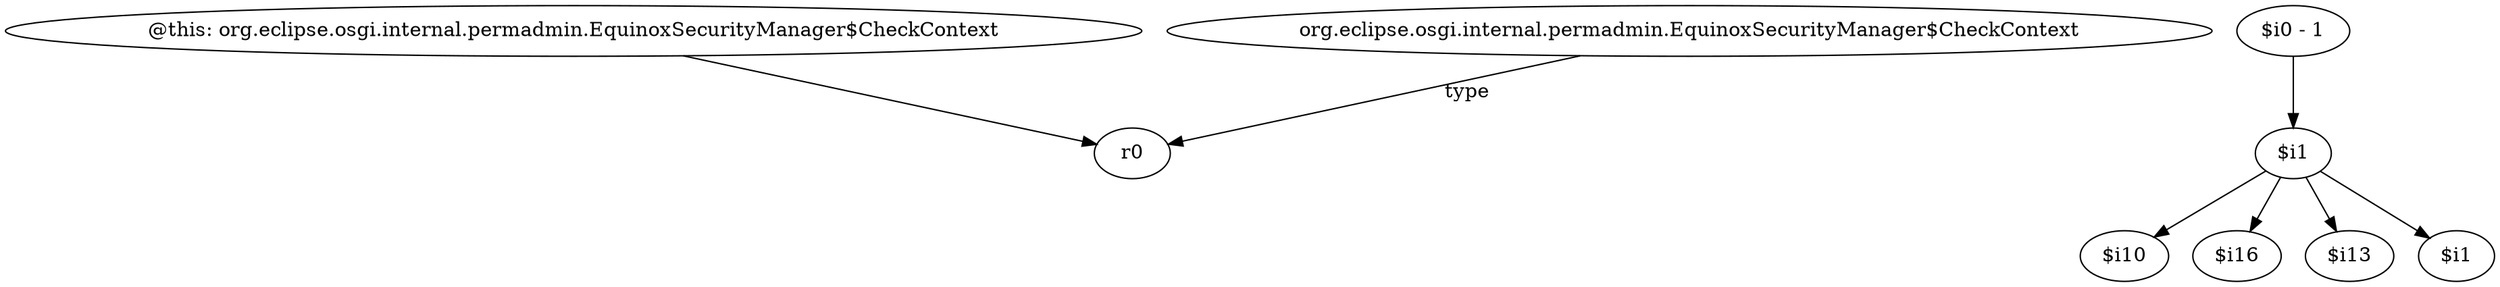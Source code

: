 digraph g {
0[label="@this: org.eclipse.osgi.internal.permadmin.EquinoxSecurityManager$CheckContext"]
1[label="r0"]
0->1[label=""]
2[label="$i1"]
3[label="$i10"]
2->3[label=""]
4[label="$i16"]
2->4[label=""]
5[label="$i13"]
2->5[label=""]
6[label="org.eclipse.osgi.internal.permadmin.EquinoxSecurityManager$CheckContext"]
6->1[label="type"]
7[label="$i0 - 1"]
7->2[label=""]
8[label="$i1"]
2->8[label=""]
}